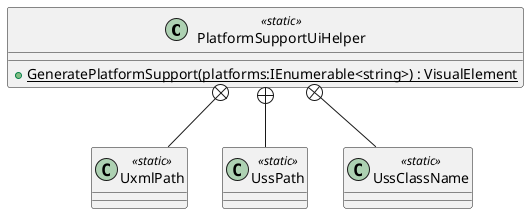 @startuml
class PlatformSupportUiHelper <<static>> {
    + {static} GeneratePlatformSupport(platforms:IEnumerable<string>) : VisualElement
}
class UxmlPath <<static>> {
}
class UssPath <<static>> {
}
class UssClassName <<static>> {
}
PlatformSupportUiHelper +-- UxmlPath
PlatformSupportUiHelper +-- UssPath
PlatformSupportUiHelper +-- UssClassName
@enduml
